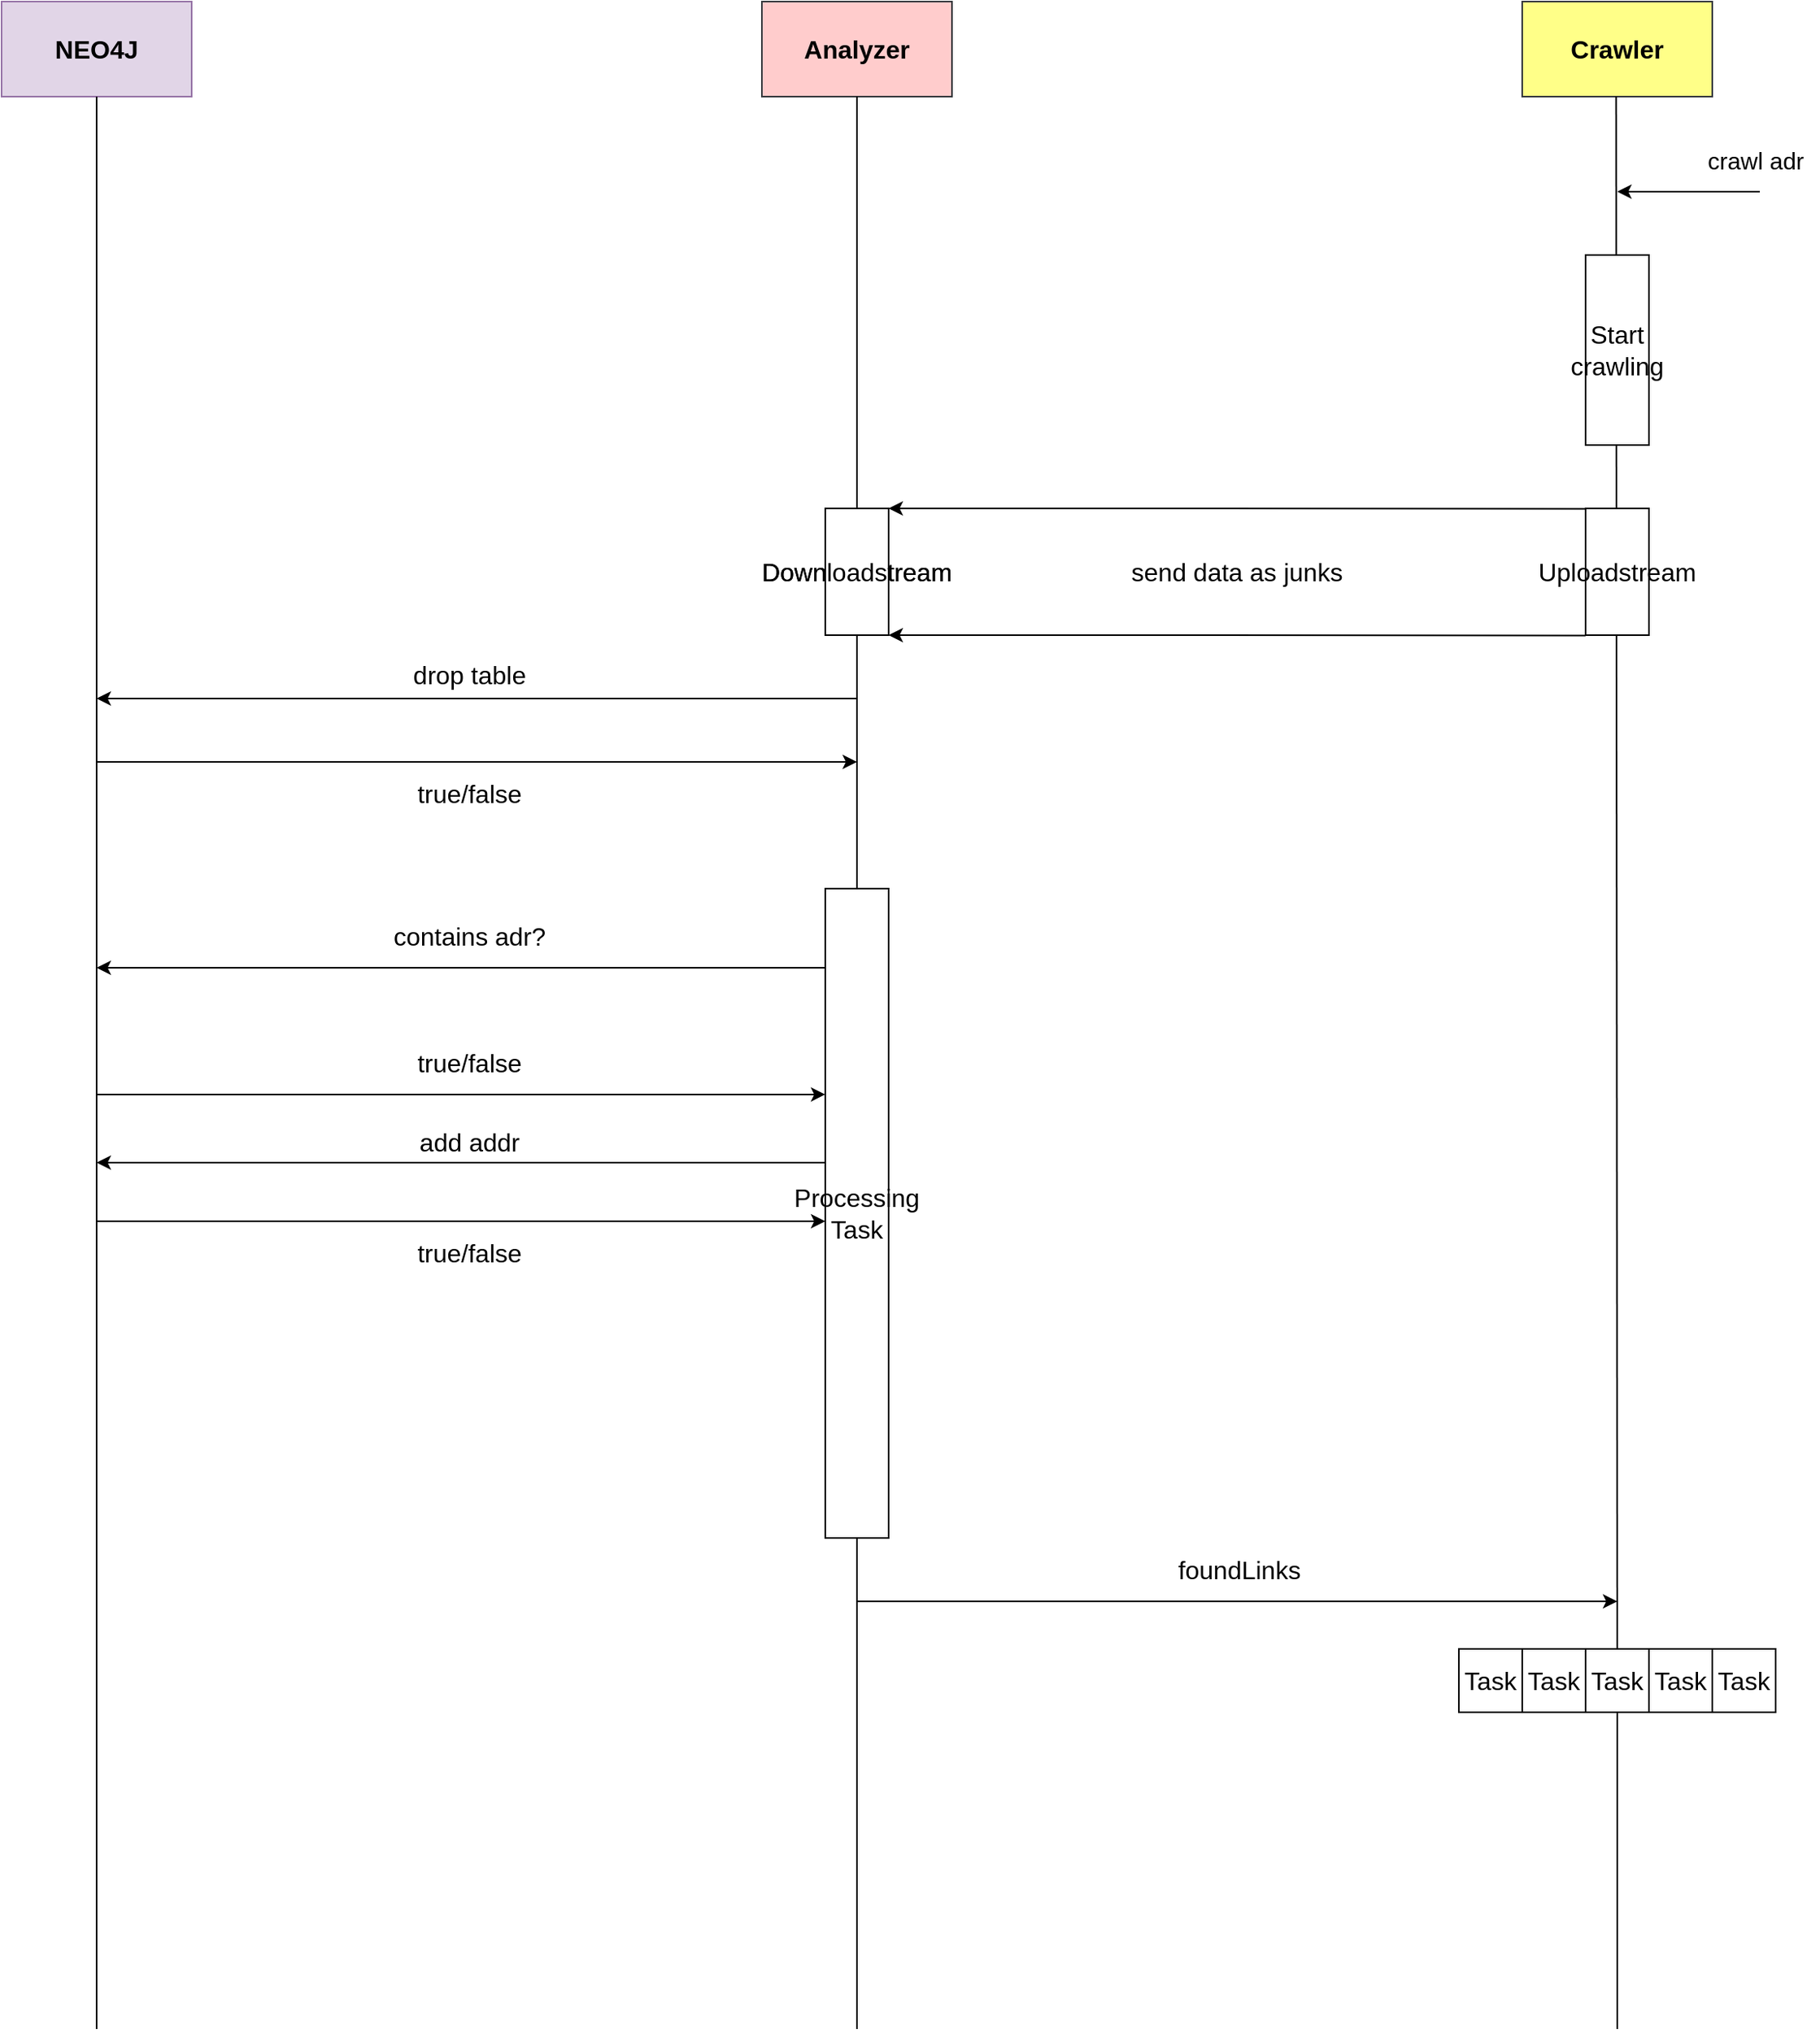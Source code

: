 <mxfile version="12.9.11" type="device"><diagram id="t5StHMyV0OwFvtZaqK88" name="Page-1"><mxGraphModel dx="2577" dy="2258" grid="1" gridSize="10" guides="1" tooltips="1" connect="1" arrows="1" fold="1" page="1" pageScale="1" pageWidth="827" pageHeight="1169" math="0" shadow="0"><root><mxCell id="0"/><mxCell id="1" parent="0"/><mxCell id="AYVbq3nrfehW29pvv06e-1" value="Analyzer" style="rounded=0;whiteSpace=wrap;html=1;fillColor=#ffcccc;strokeColor=#36393d;fontSize=16;fontStyle=1" vertex="1" parent="1"><mxGeometry x="160" y="160" width="120" height="60" as="geometry"/></mxCell><mxCell id="AYVbq3nrfehW29pvv06e-2" value="&lt;div style=&quot;font-size: 16px;&quot;&gt;Crawler&lt;/div&gt;" style="rounded=0;whiteSpace=wrap;html=1;fillColor=#ffff88;strokeColor=#36393d;fontStyle=1;fontSize=16;" vertex="1" parent="1"><mxGeometry x="640" y="160" width="120" height="60" as="geometry"/></mxCell><mxCell id="AYVbq3nrfehW29pvv06e-3" value="" style="endArrow=none;html=1;fontSize=16;entryX=0.5;entryY=1;entryDx=0;entryDy=0;" edge="1" parent="1" source="AYVbq3nrfehW29pvv06e-15" target="AYVbq3nrfehW29pvv06e-1"><mxGeometry width="50" height="50" relative="1" as="geometry"><mxPoint x="220" y="1000" as="sourcePoint"/><mxPoint x="500" y="570" as="targetPoint"/></mxGeometry></mxCell><mxCell id="AYVbq3nrfehW29pvv06e-4" value="" style="endArrow=none;html=1;fontSize=16;entryX=0.5;entryY=1;entryDx=0;entryDy=0;" edge="1" parent="1"><mxGeometry width="50" height="50" relative="1" as="geometry"><mxPoint x="699.986" y="1200" as="sourcePoint"/><mxPoint x="699.29" y="220" as="targetPoint"/></mxGeometry></mxCell><mxCell id="AYVbq3nrfehW29pvv06e-7" value="" style="endArrow=classic;html=1;fontSize=16;" edge="1" parent="1"><mxGeometry width="50" height="50" relative="1" as="geometry"><mxPoint x="790" y="280" as="sourcePoint"/><mxPoint x="700" y="280" as="targetPoint"/></mxGeometry></mxCell><mxCell id="AYVbq3nrfehW29pvv06e-8" value="crawl adr" style="text;html=1;align=center;verticalAlign=middle;resizable=0;points=[];autosize=1;fontSize=15;" vertex="1" parent="1"><mxGeometry x="747" y="250" width="80" height="20" as="geometry"/></mxCell><mxCell id="AYVbq3nrfehW29pvv06e-9" value="Start crawling" style="rounded=0;whiteSpace=wrap;html=1;fontSize=16;" vertex="1" parent="1"><mxGeometry x="680" y="320" width="40" height="120" as="geometry"/></mxCell><mxCell id="AYVbq3nrfehW29pvv06e-12" value="Uploadstream" style="rounded=0;whiteSpace=wrap;html=1;fontSize=16;" vertex="1" parent="1"><mxGeometry x="680" y="480" width="40" height="80" as="geometry"/></mxCell><mxCell id="AYVbq3nrfehW29pvv06e-13" value="" style="endArrow=classic;html=1;fontSize=16;" edge="1" parent="1"><mxGeometry width="50" height="50" relative="1" as="geometry"><mxPoint x="680" y="480.29" as="sourcePoint"/><mxPoint x="240" y="480" as="targetPoint"/><Array as="points"><mxPoint x="440" y="480"/></Array></mxGeometry></mxCell><mxCell id="AYVbq3nrfehW29pvv06e-14" value="" style="endArrow=classic;html=1;fontSize=16;" edge="1" parent="1"><mxGeometry width="50" height="50" relative="1" as="geometry"><mxPoint x="680" y="560.29" as="sourcePoint"/><mxPoint x="240" y="560" as="targetPoint"/><Array as="points"><mxPoint x="440" y="560"/></Array></mxGeometry></mxCell><mxCell id="AYVbq3nrfehW29pvv06e-15" value="Downloadstream" style="rounded=0;whiteSpace=wrap;html=1;fontSize=16;" vertex="1" parent="1"><mxGeometry x="200" y="480" width="40" height="80" as="geometry"/></mxCell><mxCell id="AYVbq3nrfehW29pvv06e-17" value="send data as junks" style="text;html=1;strokeColor=none;fillColor=none;align=center;verticalAlign=middle;whiteSpace=wrap;rounded=0;fontSize=16;" vertex="1" parent="1"><mxGeometry x="350" y="510" width="220" height="20" as="geometry"/></mxCell><mxCell id="AYVbq3nrfehW29pvv06e-22" value="Analyzer" style="rounded=0;whiteSpace=wrap;html=1;fillColor=#ffcccc;strokeColor=#36393d;fontSize=16;fontStyle=1" vertex="1" parent="1"><mxGeometry x="160" y="160" width="120" height="60" as="geometry"/></mxCell><mxCell id="AYVbq3nrfehW29pvv06e-23" value="" style="endArrow=none;html=1;fontSize=16;entryX=0.5;entryY=1;entryDx=0;entryDy=0;" edge="1" parent="1" source="AYVbq3nrfehW29pvv06e-24" target="AYVbq3nrfehW29pvv06e-22"><mxGeometry width="50" height="50" relative="1" as="geometry"><mxPoint x="220" y="1000" as="sourcePoint"/><mxPoint x="500" y="570" as="targetPoint"/></mxGeometry></mxCell><mxCell id="AYVbq3nrfehW29pvv06e-24" value="Downloadstream" style="rounded=0;whiteSpace=wrap;html=1;fontSize=16;" vertex="1" parent="1"><mxGeometry x="200" y="480" width="40" height="80" as="geometry"/></mxCell><mxCell id="AYVbq3nrfehW29pvv06e-25" value="" style="endArrow=none;html=1;fontSize=16;entryX=0.5;entryY=1;entryDx=0;entryDy=0;" edge="1" parent="1" source="AYVbq3nrfehW29pvv06e-26" target="AYVbq3nrfehW29pvv06e-24"><mxGeometry width="50" height="50" relative="1" as="geometry"><mxPoint x="220" y="1000" as="sourcePoint"/><mxPoint x="220" y="220" as="targetPoint"/></mxGeometry></mxCell><mxCell id="AYVbq3nrfehW29pvv06e-26" value="Processing Task" style="rounded=0;whiteSpace=wrap;html=1;fontSize=16;" vertex="1" parent="1"><mxGeometry x="200" y="720" width="40" height="410" as="geometry"/></mxCell><mxCell id="AYVbq3nrfehW29pvv06e-27" value="" style="endArrow=none;html=1;fontSize=16;entryX=0.5;entryY=1;entryDx=0;entryDy=0;" edge="1" parent="1" target="AYVbq3nrfehW29pvv06e-26"><mxGeometry width="50" height="50" relative="1" as="geometry"><mxPoint x="220" y="1440" as="sourcePoint"/><mxPoint x="220" y="560" as="targetPoint"/></mxGeometry></mxCell><mxCell id="AYVbq3nrfehW29pvv06e-28" value="Analyzer" style="rounded=0;whiteSpace=wrap;html=1;fillColor=#ffcccc;strokeColor=#36393d;fontSize=16;fontStyle=1" vertex="1" parent="1"><mxGeometry x="-320" y="160" width="120" height="60" as="geometry"/></mxCell><mxCell id="AYVbq3nrfehW29pvv06e-30" value="" style="endArrow=none;html=1;fontSize=16;entryX=0.5;entryY=1;entryDx=0;entryDy=0;" edge="1" parent="1" target="AYVbq3nrfehW29pvv06e-28"><mxGeometry width="50" height="50" relative="1" as="geometry"><mxPoint x="-260" y="480" as="sourcePoint"/><mxPoint x="20" y="570" as="targetPoint"/></mxGeometry></mxCell><mxCell id="AYVbq3nrfehW29pvv06e-42" value="NEO4J" style="rounded=0;whiteSpace=wrap;html=1;fillColor=#e1d5e7;strokeColor=#9673a6;fontSize=16;fontStyle=1" vertex="1" parent="1"><mxGeometry x="-320" y="160" width="120" height="60" as="geometry"/></mxCell><mxCell id="AYVbq3nrfehW29pvv06e-43" value="" style="endArrow=none;html=1;fontSize=16;entryX=0.5;entryY=1;entryDx=0;entryDy=0;" edge="1" parent="1" target="AYVbq3nrfehW29pvv06e-42"><mxGeometry width="50" height="50" relative="1" as="geometry"><mxPoint x="-260" y="1440" as="sourcePoint"/><mxPoint x="20" y="570" as="targetPoint"/></mxGeometry></mxCell><mxCell id="AYVbq3nrfehW29pvv06e-50" value="" style="endArrow=classic;html=1;fontSize=16;exitX=0.007;exitY=0.122;exitDx=0;exitDy=0;exitPerimeter=0;" edge="1" parent="1" source="AYVbq3nrfehW29pvv06e-26"><mxGeometry width="50" height="50" relative="1" as="geometry"><mxPoint x="-40" y="1010" as="sourcePoint"/><mxPoint x="-260" y="770" as="targetPoint"/></mxGeometry></mxCell><mxCell id="AYVbq3nrfehW29pvv06e-51" value="contains adr?" style="edgeLabel;html=1;align=center;verticalAlign=middle;resizable=0;points=[];fontSize=16;" vertex="1" connectable="0" parent="AYVbq3nrfehW29pvv06e-50"><mxGeometry x="0.167" y="7" relative="1" as="geometry"><mxPoint x="43.29" y="-27.01" as="offset"/></mxGeometry></mxCell><mxCell id="AYVbq3nrfehW29pvv06e-52" value="" style="endArrow=classic;html=1;fontSize=16;entryX=0;entryY=0.317;entryDx=0;entryDy=0;entryPerimeter=0;" edge="1" parent="1" target="AYVbq3nrfehW29pvv06e-26"><mxGeometry width="50" height="50" relative="1" as="geometry"><mxPoint x="-260" y="850" as="sourcePoint"/><mxPoint x="70" y="770" as="targetPoint"/></mxGeometry></mxCell><mxCell id="AYVbq3nrfehW29pvv06e-53" value="true/false" style="edgeLabel;html=1;align=center;verticalAlign=middle;resizable=0;points=[];fontSize=16;" vertex="1" connectable="0" parent="AYVbq3nrfehW29pvv06e-52"><mxGeometry x="0.076" y="6" relative="1" as="geometry"><mxPoint x="-12.43" y="-13.98" as="offset"/></mxGeometry></mxCell><mxCell id="AYVbq3nrfehW29pvv06e-54" value="" style="endArrow=classic;html=1;fontSize=16;exitX=0.007;exitY=0.422;exitDx=0;exitDy=0;exitPerimeter=0;" edge="1" parent="1" source="AYVbq3nrfehW29pvv06e-26"><mxGeometry width="50" height="50" relative="1" as="geometry"><mxPoint y="950" as="sourcePoint"/><mxPoint x="-260" y="893" as="targetPoint"/></mxGeometry></mxCell><mxCell id="AYVbq3nrfehW29pvv06e-55" value="add addr" style="edgeLabel;html=1;align=center;verticalAlign=middle;resizable=0;points=[];fontSize=16;" vertex="1" connectable="0" parent="AYVbq3nrfehW29pvv06e-54"><mxGeometry x="0.167" y="-3" relative="1" as="geometry"><mxPoint x="43.29" y="-10.01" as="offset"/></mxGeometry></mxCell><mxCell id="AYVbq3nrfehW29pvv06e-56" value="" style="endArrow=classic;html=1;fontSize=16;entryX=0;entryY=0.317;entryDx=0;entryDy=0;entryPerimeter=0;" edge="1" parent="1"><mxGeometry width="50" height="50" relative="1" as="geometry"><mxPoint x="-260" y="930.03" as="sourcePoint"/><mxPoint x="200" y="930.0" as="targetPoint"/></mxGeometry></mxCell><mxCell id="AYVbq3nrfehW29pvv06e-57" value="true/false" style="edgeLabel;html=1;align=center;verticalAlign=middle;resizable=0;points=[];fontSize=16;" vertex="1" connectable="0" parent="AYVbq3nrfehW29pvv06e-56"><mxGeometry x="0.076" y="6" relative="1" as="geometry"><mxPoint x="-12.43" y="25.99" as="offset"/></mxGeometry></mxCell><mxCell id="AYVbq3nrfehW29pvv06e-58" value="" style="endArrow=classic;html=1;fontSize=16;" edge="1" parent="1"><mxGeometry width="50" height="50" relative="1" as="geometry"><mxPoint x="220" y="600" as="sourcePoint"/><mxPoint x="-260" y="600" as="targetPoint"/></mxGeometry></mxCell><mxCell id="AYVbq3nrfehW29pvv06e-59" value="" style="endArrow=classic;html=1;fontSize=16;" edge="1" parent="1"><mxGeometry width="50" height="50" relative="1" as="geometry"><mxPoint x="-260" y="640" as="sourcePoint"/><mxPoint x="220" y="640" as="targetPoint"/></mxGeometry></mxCell><mxCell id="AYVbq3nrfehW29pvv06e-61" value="true/false" style="edgeLabel;html=1;align=center;verticalAlign=middle;resizable=0;points=[];fontSize=16;" vertex="1" connectable="0" parent="AYVbq3nrfehW29pvv06e-59"><mxGeometry x="0.156" y="-1" relative="1" as="geometry"><mxPoint x="-42.71" y="19" as="offset"/></mxGeometry></mxCell><mxCell id="AYVbq3nrfehW29pvv06e-60" value="drop table" style="text;html=1;align=center;verticalAlign=middle;resizable=0;points=[];autosize=1;fontSize=16;" vertex="1" parent="1"><mxGeometry x="-70" y="575" width="90" height="20" as="geometry"/></mxCell><mxCell id="AYVbq3nrfehW29pvv06e-62" value="" style="endArrow=classic;html=1;fontSize=16;" edge="1" parent="1"><mxGeometry width="50" height="50" relative="1" as="geometry"><mxPoint x="220" y="1170" as="sourcePoint"/><mxPoint x="700" y="1170" as="targetPoint"/></mxGeometry></mxCell><mxCell id="AYVbq3nrfehW29pvv06e-63" value="foundLinks " style="edgeLabel;html=1;align=center;verticalAlign=middle;resizable=0;points=[];fontSize=16;" vertex="1" connectable="0" parent="AYVbq3nrfehW29pvv06e-62"><mxGeometry x="0.199" y="4" relative="1" as="geometry"><mxPoint x="-47.62" y="-16" as="offset"/></mxGeometry></mxCell><mxCell id="AYVbq3nrfehW29pvv06e-66" value="" style="endArrow=none;html=1;fontSize=16;entryX=0.5;entryY=1;entryDx=0;entryDy=0;" edge="1" parent="1"><mxGeometry width="50" height="50" relative="1" as="geometry"><mxPoint x="700" y="1440" as="sourcePoint"/><mxPoint x="700" y="1240" as="targetPoint"/></mxGeometry></mxCell><mxCell id="AYVbq3nrfehW29pvv06e-67" value="Task" style="rounded=0;whiteSpace=wrap;html=1;fontSize=16;" vertex="1" parent="1"><mxGeometry x="680" y="1200" width="40" height="40" as="geometry"/></mxCell><mxCell id="AYVbq3nrfehW29pvv06e-68" value="Task" style="rounded=0;whiteSpace=wrap;html=1;fontSize=16;" vertex="1" parent="1"><mxGeometry x="680" y="1200" width="40" height="40" as="geometry"/></mxCell><mxCell id="AYVbq3nrfehW29pvv06e-74" value="Task" style="rounded=0;whiteSpace=wrap;html=1;fontSize=16;" vertex="1" parent="1"><mxGeometry x="640" y="1200" width="40" height="40" as="geometry"/></mxCell><mxCell id="AYVbq3nrfehW29pvv06e-75" value="Task" style="rounded=0;whiteSpace=wrap;html=1;fontSize=16;" vertex="1" parent="1"><mxGeometry x="720" y="1200" width="40" height="40" as="geometry"/></mxCell><mxCell id="AYVbq3nrfehW29pvv06e-76" value="Task" style="rounded=0;whiteSpace=wrap;html=1;fontSize=16;" vertex="1" parent="1"><mxGeometry x="600" y="1200" width="40" height="40" as="geometry"/></mxCell><mxCell id="AYVbq3nrfehW29pvv06e-77" value="Task" style="rounded=0;whiteSpace=wrap;html=1;fontSize=16;" vertex="1" parent="1"><mxGeometry x="760" y="1200" width="40" height="40" as="geometry"/></mxCell></root></mxGraphModel></diagram></mxfile>